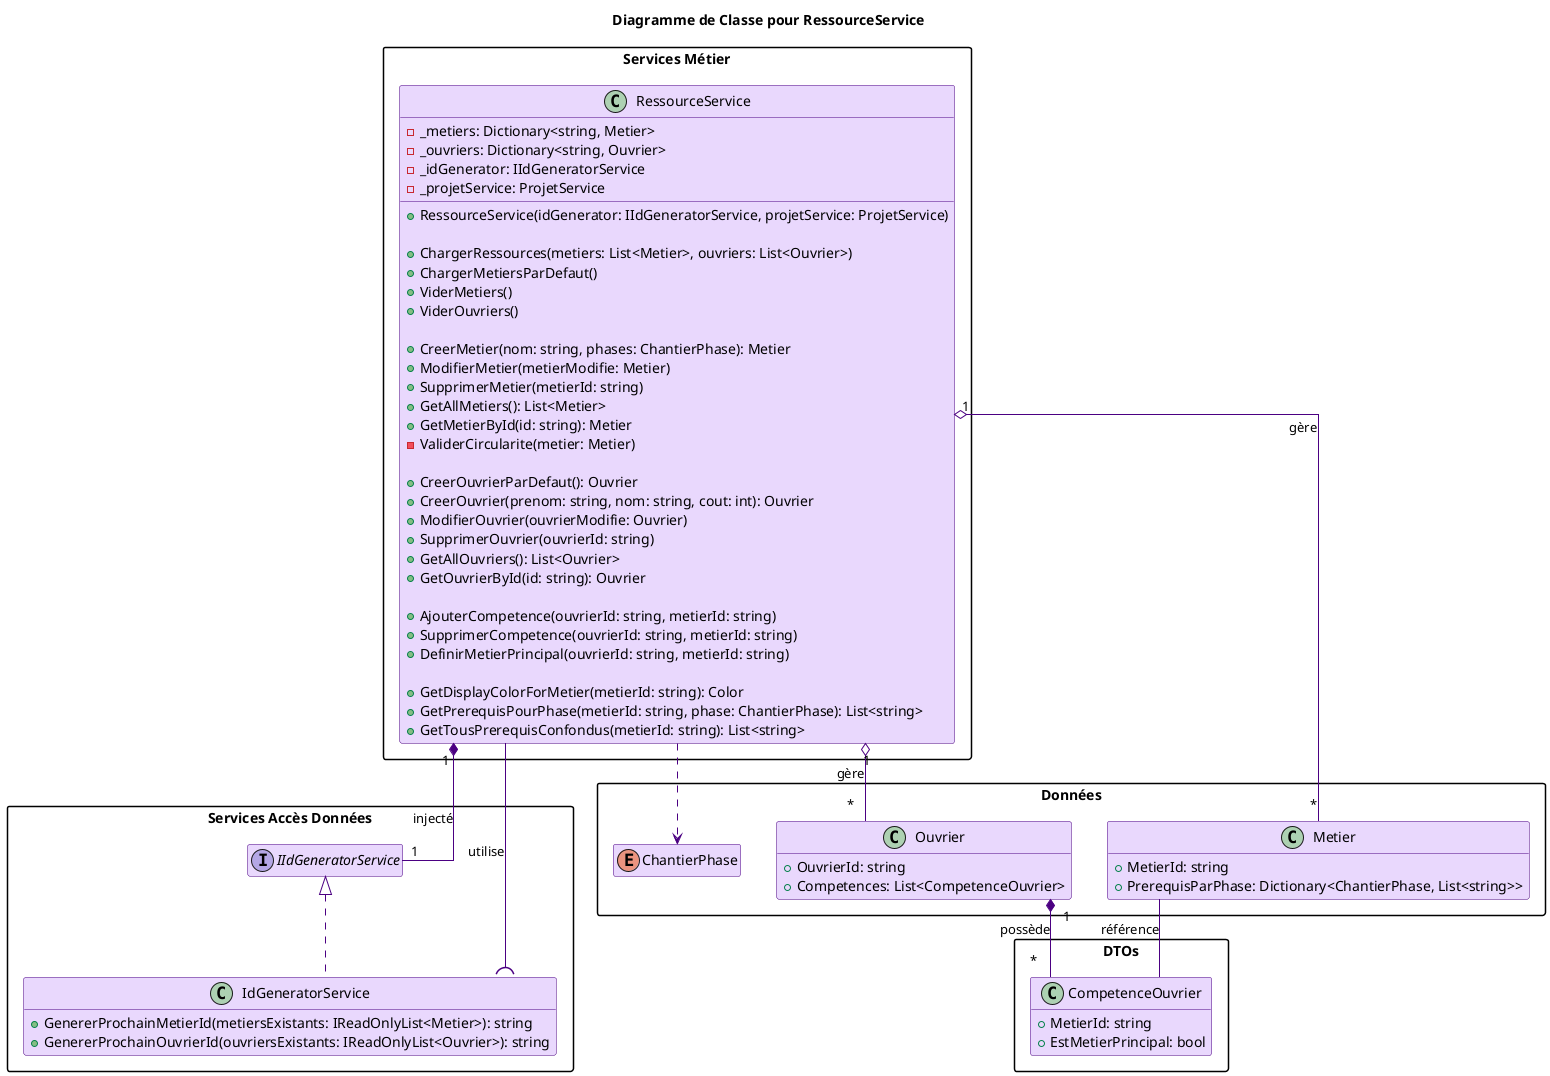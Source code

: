 @startuml
'---------------------------------
' Titre et Configuration
'---------------------------------
title Diagramme de Classe pour RessourceService
skinparam linetype ortho
skinparam packageStyle rectangle
skinparam class {
    BackgroundColor #E9D8FD
    BorderColor #4B0082
    ArrowColor #4B0082
}
hide empty members

'---------------------------------
' Package du Service
'---------------------------------
package "Services Métier" as Business {
    class RessourceService {
        '-- Champs --'
        - _metiers: Dictionary<string, Metier>
        - _ouvriers: Dictionary<string, Ouvrier>
        - _idGenerator: IIdGeneratorService
        - _projetService: ProjetService

        '-- Constructeur --'
        + RessourceService(idGenerator: IIdGeneratorService, projetService: ProjetService)

        '-- Cycle de vie --'
        + ChargerRessources(metiers: List<Metier>, ouvriers: List<Ouvrier>)
        + ChargerMetiersParDefaut()
        + ViderMetiers()
        + ViderOuvriers()

        '-- Gestion des Métiers --'
        + CreerMetier(nom: string, phases: ChantierPhase): Metier
        + ModifierMetier(metierModifie: Metier)
        + SupprimerMetier(metierId: string)
        + GetAllMetiers(): List<Metier>
        + GetMetierById(id: string): Metier
        - ValiderCircularite(metier: Metier)

        '-- Gestion des Ouvriers --'
        + CreerOuvrierParDefaut(): Ouvrier
        + CreerOuvrier(prenom: string, nom: string, cout: int): Ouvrier
        + ModifierOuvrier(ouvrierModifie: Ouvrier)
        + SupprimerOuvrier(ouvrierId: string)
        + GetAllOuvriers(): List<Ouvrier>
        + GetOuvrierById(id: string): Ouvrier

        '-- Gestion des Compétences --'
        + AjouterCompetence(ouvrierId: string, metierId: string)
        + SupprimerCompetence(ouvrierId: string, metierId: string)
        + DefinirMetierPrincipal(ouvrierId: string, metierId: string)
        
        '-- Méthodes utilitaires --'
        + GetDisplayColorForMetier(metierId: string): Color
        + GetPrerequisPourPhase(metierId: string, phase: ChantierPhase): List<string>
        + GetTousPrerequisConfondus(metierId: string): List<string>
    }
}

'---------------------------------
' Dépendances
'---------------------------------

package "Services Accès Données" as DataAccess {
    interface IIdGeneratorService
    class IdGeneratorService implements IIdGeneratorService {
        '-- Méthodes utilisées par RessourceService --'
        + GenererProchainMetierId(metiersExistants: IReadOnlyList<Metier>): string
        + GenererProchainOuvrierId(ouvriersExistants: IReadOnlyList<Ouvrier>): string
    }
}

package "Données" as Data {
    class Metier {
        + MetierId: string
        + PrerequisParPhase: Dictionary<ChantierPhase, List<string>>
    }
    class Ouvrier {
        + OuvrierId: string
        + Competences: List<CompetenceOuvrier>
    }
    enum ChantierPhase
}

package "DTOs" as DTOs {
    class CompetenceOuvrier {
        + MetierId: string
        + EstMetierPrincipal: bool
    }
}

'---------------------------------
' Relations
'---------------------------------
RessourceService --( IdGeneratorService : "utilise"
RessourceService "1" *-- "1" IIdGeneratorService : "injecté"

RessourceService "1" o-- "*" Metier : "gère"
RessourceService "1" o-- "*" Ouvrier : "gère"

Ouvrier "1" *-- "*" CompetenceOuvrier : "possède"
CompetenceOuvrier -- Metier : "référence"
RessourceService ..> ChantierPhase

@enduml